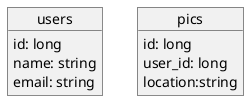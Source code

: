 @startuml

object users {
    id: long
    name: string
    email: string
}

object pics {
    id: long
    user_id: long
    location:string
}

@enduml